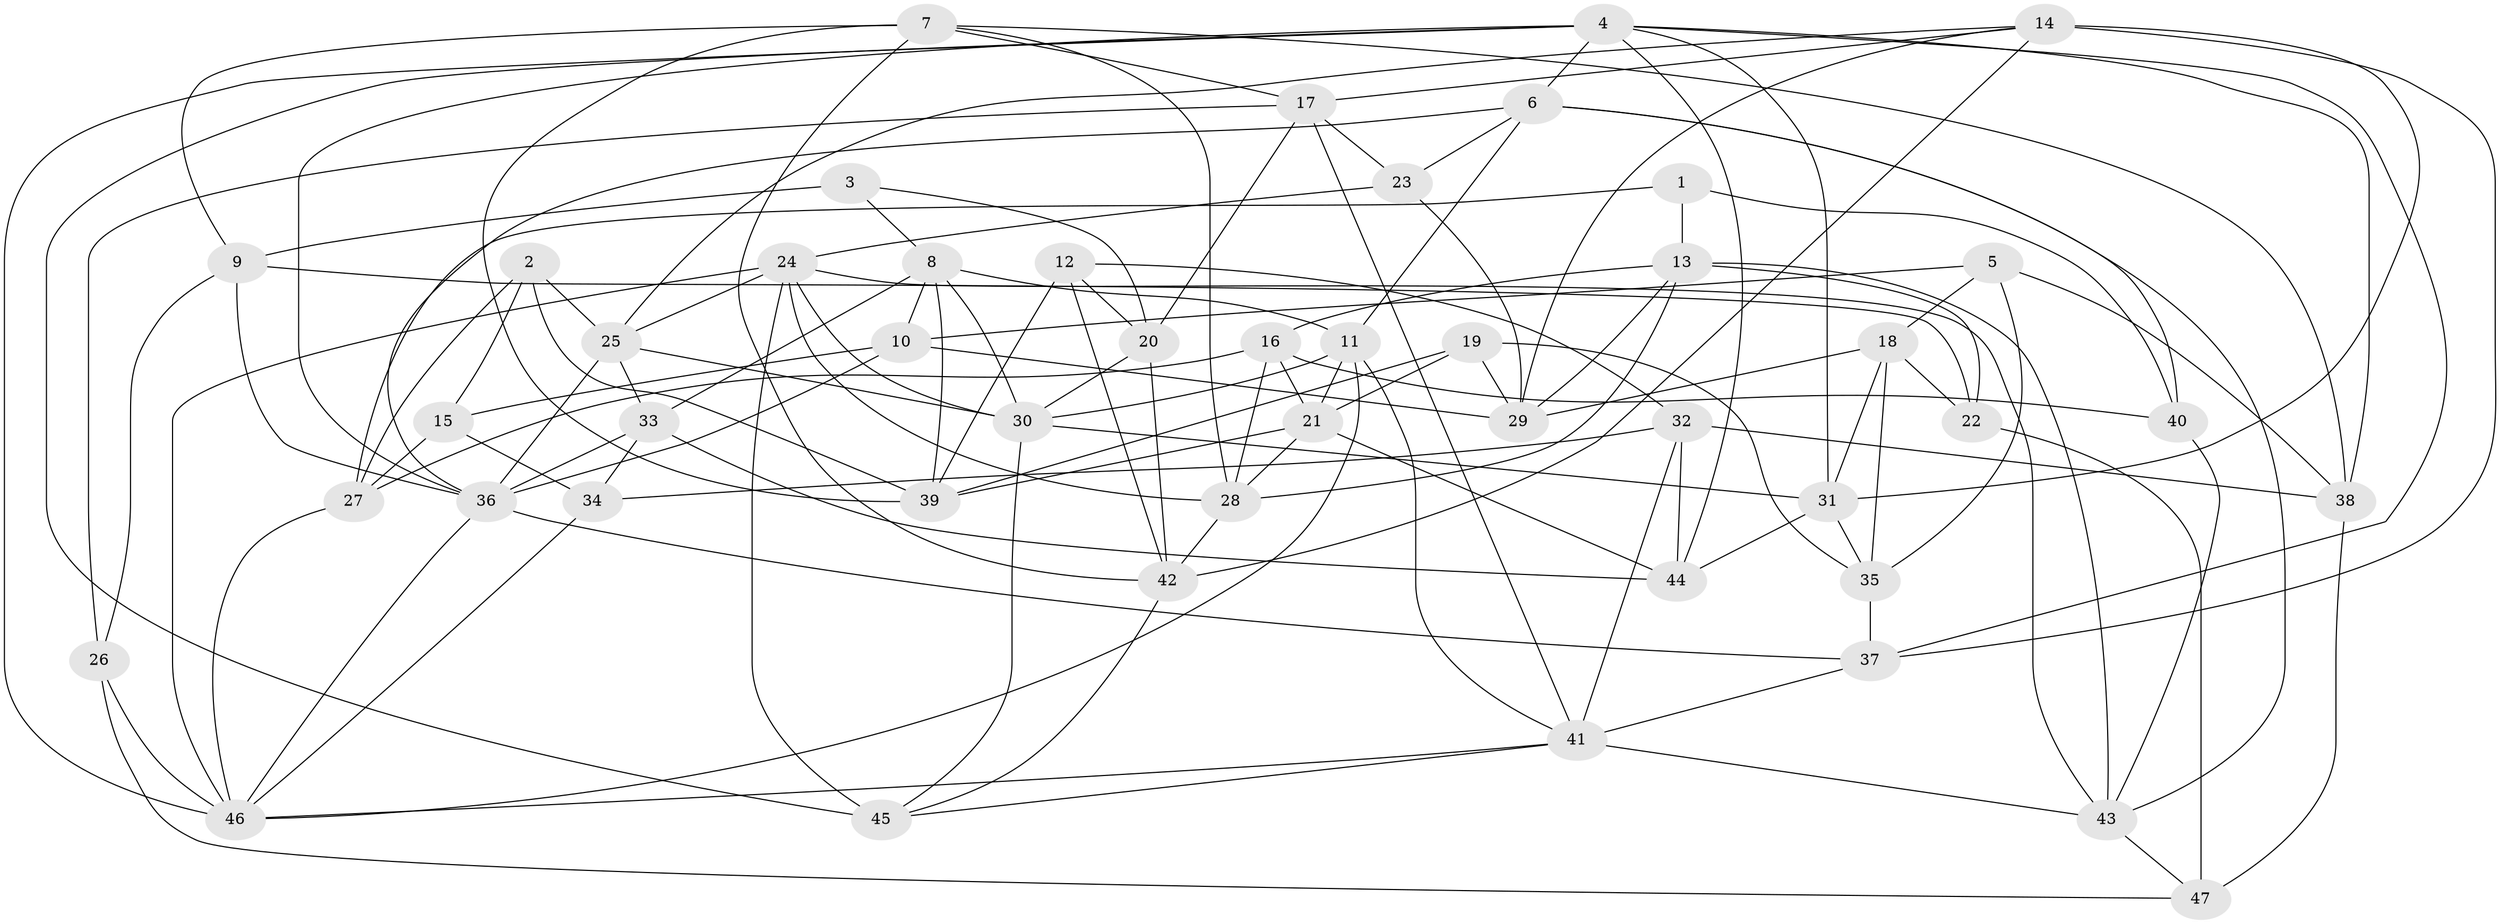 // original degree distribution, {4: 1.0}
// Generated by graph-tools (version 1.1) at 2025/38/03/04/25 23:38:18]
// undirected, 47 vertices, 125 edges
graph export_dot {
  node [color=gray90,style=filled];
  1;
  2;
  3;
  4;
  5;
  6;
  7;
  8;
  9;
  10;
  11;
  12;
  13;
  14;
  15;
  16;
  17;
  18;
  19;
  20;
  21;
  22;
  23;
  24;
  25;
  26;
  27;
  28;
  29;
  30;
  31;
  32;
  33;
  34;
  35;
  36;
  37;
  38;
  39;
  40;
  41;
  42;
  43;
  44;
  45;
  46;
  47;
  1 -- 13 [weight=1.0];
  1 -- 27 [weight=1.0];
  1 -- 40 [weight=2.0];
  2 -- 15 [weight=1.0];
  2 -- 25 [weight=1.0];
  2 -- 27 [weight=1.0];
  2 -- 39 [weight=1.0];
  3 -- 8 [weight=1.0];
  3 -- 9 [weight=2.0];
  3 -- 20 [weight=1.0];
  4 -- 6 [weight=1.0];
  4 -- 31 [weight=1.0];
  4 -- 36 [weight=1.0];
  4 -- 37 [weight=1.0];
  4 -- 38 [weight=1.0];
  4 -- 44 [weight=1.0];
  4 -- 45 [weight=1.0];
  4 -- 46 [weight=1.0];
  5 -- 10 [weight=1.0];
  5 -- 18 [weight=1.0];
  5 -- 35 [weight=1.0];
  5 -- 38 [weight=1.0];
  6 -- 11 [weight=1.0];
  6 -- 23 [weight=1.0];
  6 -- 36 [weight=1.0];
  6 -- 40 [weight=1.0];
  6 -- 43 [weight=1.0];
  7 -- 9 [weight=1.0];
  7 -- 17 [weight=1.0];
  7 -- 28 [weight=1.0];
  7 -- 38 [weight=1.0];
  7 -- 39 [weight=1.0];
  7 -- 42 [weight=1.0];
  8 -- 10 [weight=1.0];
  8 -- 11 [weight=1.0];
  8 -- 30 [weight=1.0];
  8 -- 33 [weight=1.0];
  8 -- 39 [weight=1.0];
  9 -- 22 [weight=1.0];
  9 -- 26 [weight=1.0];
  9 -- 36 [weight=1.0];
  10 -- 15 [weight=2.0];
  10 -- 29 [weight=1.0];
  10 -- 36 [weight=1.0];
  11 -- 21 [weight=1.0];
  11 -- 30 [weight=1.0];
  11 -- 41 [weight=1.0];
  11 -- 46 [weight=1.0];
  12 -- 20 [weight=1.0];
  12 -- 32 [weight=1.0];
  12 -- 39 [weight=1.0];
  12 -- 42 [weight=1.0];
  13 -- 16 [weight=1.0];
  13 -- 22 [weight=1.0];
  13 -- 28 [weight=1.0];
  13 -- 29 [weight=1.0];
  13 -- 43 [weight=1.0];
  14 -- 17 [weight=1.0];
  14 -- 25 [weight=1.0];
  14 -- 29 [weight=1.0];
  14 -- 31 [weight=1.0];
  14 -- 37 [weight=1.0];
  14 -- 42 [weight=1.0];
  15 -- 27 [weight=2.0];
  15 -- 34 [weight=1.0];
  16 -- 21 [weight=1.0];
  16 -- 27 [weight=1.0];
  16 -- 28 [weight=1.0];
  16 -- 40 [weight=2.0];
  17 -- 20 [weight=1.0];
  17 -- 23 [weight=1.0];
  17 -- 26 [weight=1.0];
  17 -- 41 [weight=1.0];
  18 -- 22 [weight=2.0];
  18 -- 29 [weight=1.0];
  18 -- 31 [weight=1.0];
  18 -- 35 [weight=1.0];
  19 -- 21 [weight=1.0];
  19 -- 29 [weight=1.0];
  19 -- 35 [weight=1.0];
  19 -- 39 [weight=1.0];
  20 -- 30 [weight=2.0];
  20 -- 42 [weight=1.0];
  21 -- 28 [weight=1.0];
  21 -- 39 [weight=1.0];
  21 -- 44 [weight=1.0];
  22 -- 47 [weight=2.0];
  23 -- 24 [weight=1.0];
  23 -- 29 [weight=1.0];
  24 -- 25 [weight=1.0];
  24 -- 28 [weight=1.0];
  24 -- 30 [weight=1.0];
  24 -- 43 [weight=1.0];
  24 -- 45 [weight=2.0];
  24 -- 46 [weight=1.0];
  25 -- 30 [weight=1.0];
  25 -- 33 [weight=1.0];
  25 -- 36 [weight=1.0];
  26 -- 46 [weight=1.0];
  26 -- 47 [weight=1.0];
  27 -- 46 [weight=1.0];
  28 -- 42 [weight=1.0];
  30 -- 31 [weight=1.0];
  30 -- 45 [weight=1.0];
  31 -- 35 [weight=1.0];
  31 -- 44 [weight=1.0];
  32 -- 34 [weight=1.0];
  32 -- 38 [weight=1.0];
  32 -- 41 [weight=2.0];
  32 -- 44 [weight=1.0];
  33 -- 34 [weight=1.0];
  33 -- 36 [weight=1.0];
  33 -- 44 [weight=2.0];
  34 -- 46 [weight=1.0];
  35 -- 37 [weight=2.0];
  36 -- 37 [weight=1.0];
  36 -- 46 [weight=1.0];
  37 -- 41 [weight=1.0];
  38 -- 47 [weight=2.0];
  40 -- 43 [weight=1.0];
  41 -- 43 [weight=1.0];
  41 -- 45 [weight=1.0];
  41 -- 46 [weight=1.0];
  42 -- 45 [weight=1.0];
  43 -- 47 [weight=1.0];
}
